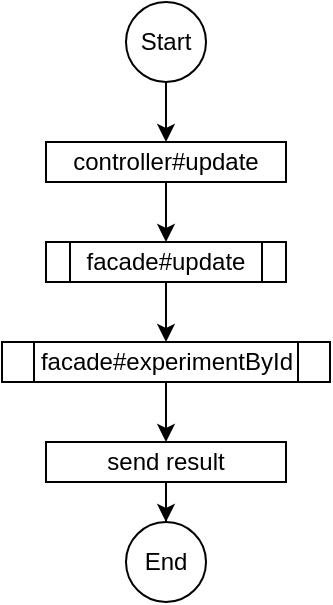 <mxfile version="13.1.2" type="device"><diagram id="Bt3oYBgbcX-WVfsUvfWP" name="Page-1"><mxGraphModel dx="982" dy="526" grid="1" gridSize="10" guides="1" tooltips="1" connect="1" arrows="1" fold="1" page="1" pageScale="1" pageWidth="827" pageHeight="1169" math="0" shadow="0"><root><mxCell id="0"/><mxCell id="1" parent="0"/><mxCell id="KfuwtgCCZ_X4Nb3jioph-1" style="edgeStyle=orthogonalEdgeStyle;rounded=0;orthogonalLoop=1;jettySize=auto;html=1;entryX=0.5;entryY=0;entryDx=0;entryDy=0;" edge="1" parent="1" source="KfuwtgCCZ_X4Nb3jioph-2" target="KfuwtgCCZ_X4Nb3jioph-4"><mxGeometry relative="1" as="geometry"/></mxCell><mxCell id="KfuwtgCCZ_X4Nb3jioph-2" value="Start" style="ellipse;whiteSpace=wrap;html=1;aspect=fixed;" vertex="1" parent="1"><mxGeometry x="394" y="40" width="40" height="40" as="geometry"/></mxCell><mxCell id="KfuwtgCCZ_X4Nb3jioph-3" style="edgeStyle=orthogonalEdgeStyle;rounded=0;orthogonalLoop=1;jettySize=auto;html=1;" edge="1" parent="1" source="KfuwtgCCZ_X4Nb3jioph-4" target="KfuwtgCCZ_X4Nb3jioph-6"><mxGeometry relative="1" as="geometry"><mxPoint x="414.0" y="160.0" as="targetPoint"/></mxGeometry></mxCell><mxCell id="KfuwtgCCZ_X4Nb3jioph-4" value="controller#update" style="rounded=0;whiteSpace=wrap;html=1;" vertex="1" parent="1"><mxGeometry x="354" y="110" width="120" height="20" as="geometry"/></mxCell><mxCell id="KfuwtgCCZ_X4Nb3jioph-12" style="edgeStyle=orthogonalEdgeStyle;rounded=0;orthogonalLoop=1;jettySize=auto;html=1;entryX=0.5;entryY=0;entryDx=0;entryDy=0;" edge="1" parent="1" source="KfuwtgCCZ_X4Nb3jioph-6" target="KfuwtgCCZ_X4Nb3jioph-11"><mxGeometry relative="1" as="geometry"/></mxCell><mxCell id="KfuwtgCCZ_X4Nb3jioph-6" value="&lt;span&gt;facade#update&lt;/span&gt;" style="shape=process;whiteSpace=wrap;html=1;backgroundOutline=1;" vertex="1" parent="1"><mxGeometry x="354" y="160" width="120" height="20" as="geometry"/></mxCell><mxCell id="KfuwtgCCZ_X4Nb3jioph-7" style="edgeStyle=orthogonalEdgeStyle;rounded=0;orthogonalLoop=1;jettySize=auto;html=1;entryX=0.5;entryY=0;entryDx=0;entryDy=0;" edge="1" parent="1" source="KfuwtgCCZ_X4Nb3jioph-8" target="KfuwtgCCZ_X4Nb3jioph-9"><mxGeometry relative="1" as="geometry"><mxPoint x="414.0" y="310" as="targetPoint"/></mxGeometry></mxCell><mxCell id="KfuwtgCCZ_X4Nb3jioph-8" value="send result" style="rounded=0;whiteSpace=wrap;html=1;" vertex="1" parent="1"><mxGeometry x="354" y="260" width="120" height="20" as="geometry"/></mxCell><mxCell id="KfuwtgCCZ_X4Nb3jioph-9" value="End" style="ellipse;whiteSpace=wrap;html=1;aspect=fixed;" vertex="1" parent="1"><mxGeometry x="394" y="300" width="40" height="40" as="geometry"/></mxCell><mxCell id="KfuwtgCCZ_X4Nb3jioph-13" style="edgeStyle=orthogonalEdgeStyle;rounded=0;orthogonalLoop=1;jettySize=auto;html=1;entryX=0.5;entryY=0;entryDx=0;entryDy=0;" edge="1" parent="1" source="KfuwtgCCZ_X4Nb3jioph-11" target="KfuwtgCCZ_X4Nb3jioph-8"><mxGeometry relative="1" as="geometry"/></mxCell><mxCell id="KfuwtgCCZ_X4Nb3jioph-11" value="&lt;span&gt;facade#experimentById&lt;/span&gt;" style="shape=process;whiteSpace=wrap;html=1;backgroundOutline=1;" vertex="1" parent="1"><mxGeometry x="332" y="210" width="164" height="20" as="geometry"/></mxCell></root></mxGraphModel></diagram></mxfile>